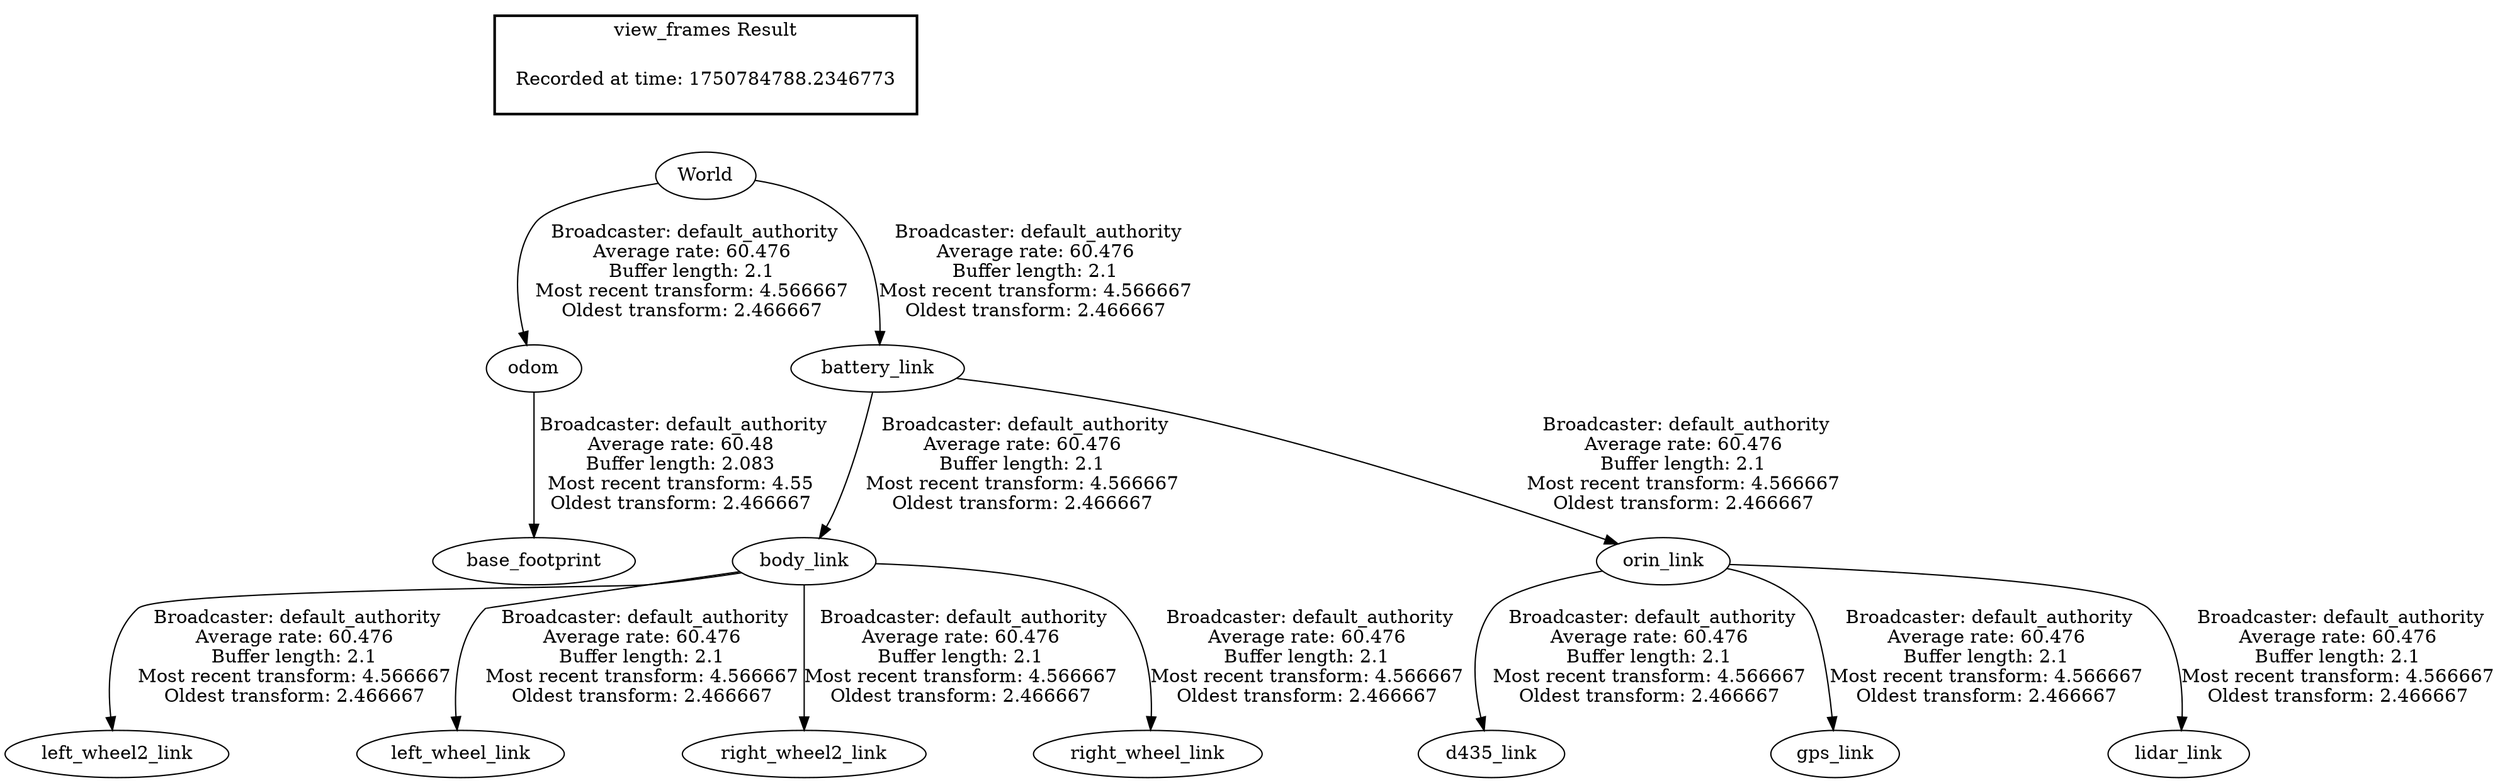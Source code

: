 digraph G {
"World" -> "odom"[label=" Broadcaster: default_authority\nAverage rate: 60.476\nBuffer length: 2.1\nMost recent transform: 4.566667\nOldest transform: 2.466667\n"];
"odom" -> "base_footprint"[label=" Broadcaster: default_authority\nAverage rate: 60.48\nBuffer length: 2.083\nMost recent transform: 4.55\nOldest transform: 2.466667\n"];
"World" -> "battery_link"[label=" Broadcaster: default_authority\nAverage rate: 60.476\nBuffer length: 2.1\nMost recent transform: 4.566667\nOldest transform: 2.466667\n"];
"battery_link" -> "body_link"[label=" Broadcaster: default_authority\nAverage rate: 60.476\nBuffer length: 2.1\nMost recent transform: 4.566667\nOldest transform: 2.466667\n"];
"battery_link" -> "orin_link"[label=" Broadcaster: default_authority\nAverage rate: 60.476\nBuffer length: 2.1\nMost recent transform: 4.566667\nOldest transform: 2.466667\n"];
"body_link" -> "left_wheel2_link"[label=" Broadcaster: default_authority\nAverage rate: 60.476\nBuffer length: 2.1\nMost recent transform: 4.566667\nOldest transform: 2.466667\n"];
"body_link" -> "left_wheel_link"[label=" Broadcaster: default_authority\nAverage rate: 60.476\nBuffer length: 2.1\nMost recent transform: 4.566667\nOldest transform: 2.466667\n"];
"body_link" -> "right_wheel2_link"[label=" Broadcaster: default_authority\nAverage rate: 60.476\nBuffer length: 2.1\nMost recent transform: 4.566667\nOldest transform: 2.466667\n"];
"body_link" -> "right_wheel_link"[label=" Broadcaster: default_authority\nAverage rate: 60.476\nBuffer length: 2.1\nMost recent transform: 4.566667\nOldest transform: 2.466667\n"];
"orin_link" -> "d435_link"[label=" Broadcaster: default_authority\nAverage rate: 60.476\nBuffer length: 2.1\nMost recent transform: 4.566667\nOldest transform: 2.466667\n"];
"orin_link" -> "gps_link"[label=" Broadcaster: default_authority\nAverage rate: 60.476\nBuffer length: 2.1\nMost recent transform: 4.566667\nOldest transform: 2.466667\n"];
"orin_link" -> "lidar_link"[label=" Broadcaster: default_authority\nAverage rate: 60.476\nBuffer length: 2.1\nMost recent transform: 4.566667\nOldest transform: 2.466667\n"];
edge [style=invis];
 subgraph cluster_legend { style=bold; color=black; label ="view_frames Result";
"Recorded at time: 1750784788.2346773"[ shape=plaintext ] ;
}->"World";
}